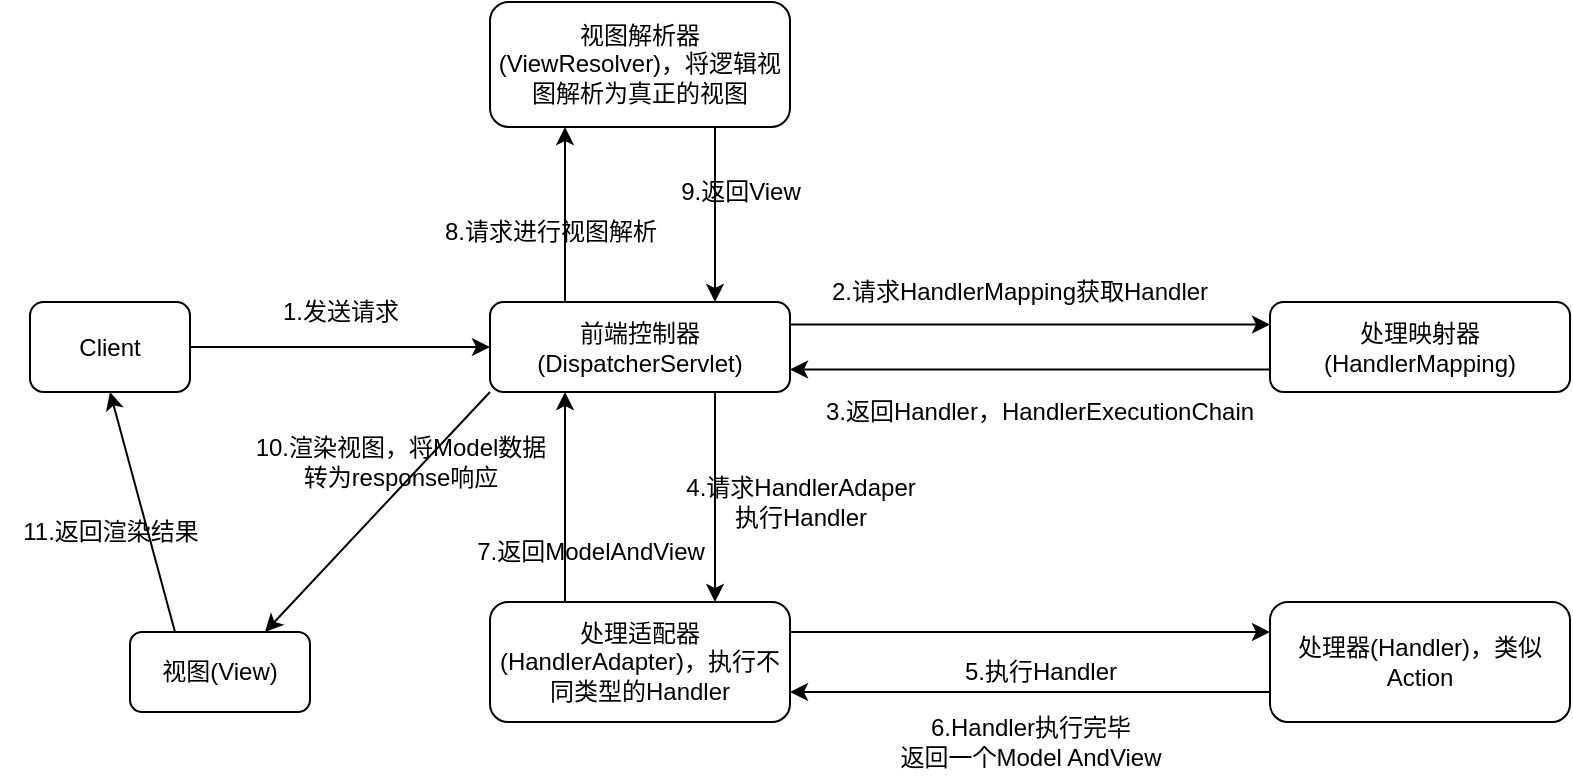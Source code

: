 <mxfile version="20.2.4" type="github">
  <diagram id="RmURm4v30i4nBOYCtqJS" name="第 1 页">
    <mxGraphModel dx="1875" dy="540" grid="1" gridSize="10" guides="1" tooltips="1" connect="1" arrows="1" fold="1" page="1" pageScale="1" pageWidth="827" pageHeight="1169" math="0" shadow="0">
      <root>
        <mxCell id="0" />
        <mxCell id="1" parent="0" />
        <mxCell id="JsweZ0hBpdjGZ_ju9Et5-11" style="edgeStyle=orthogonalEdgeStyle;rounded=0;orthogonalLoop=1;jettySize=auto;html=1;exitX=1;exitY=0.25;exitDx=0;exitDy=0;entryX=0;entryY=0.25;entryDx=0;entryDy=0;" edge="1" parent="1" source="JsweZ0hBpdjGZ_ju9Et5-3" target="JsweZ0hBpdjGZ_ju9Et5-4">
          <mxGeometry relative="1" as="geometry" />
        </mxCell>
        <mxCell id="JsweZ0hBpdjGZ_ju9Et5-38" style="edgeStyle=none;rounded=0;orthogonalLoop=1;jettySize=auto;html=1;exitX=0;exitY=1;exitDx=0;exitDy=0;entryX=0.75;entryY=0;entryDx=0;entryDy=0;" edge="1" parent="1" source="JsweZ0hBpdjGZ_ju9Et5-3" target="JsweZ0hBpdjGZ_ju9Et5-37">
          <mxGeometry relative="1" as="geometry" />
        </mxCell>
        <mxCell id="JsweZ0hBpdjGZ_ju9Et5-51" style="edgeStyle=none;rounded=0;orthogonalLoop=1;jettySize=auto;html=1;exitX=0.25;exitY=0;exitDx=0;exitDy=0;entryX=0.25;entryY=1;entryDx=0;entryDy=0;" edge="1" parent="1" source="JsweZ0hBpdjGZ_ju9Et5-3" target="JsweZ0hBpdjGZ_ju9Et5-31">
          <mxGeometry relative="1" as="geometry" />
        </mxCell>
        <mxCell id="JsweZ0hBpdjGZ_ju9Et5-57" style="edgeStyle=none;rounded=0;orthogonalLoop=1;jettySize=auto;html=1;exitX=0.75;exitY=1;exitDx=0;exitDy=0;entryX=0.75;entryY=0;entryDx=0;entryDy=0;" edge="1" parent="1" source="JsweZ0hBpdjGZ_ju9Et5-3" target="JsweZ0hBpdjGZ_ju9Et5-16">
          <mxGeometry relative="1" as="geometry" />
        </mxCell>
        <mxCell id="JsweZ0hBpdjGZ_ju9Et5-3" value="前端控制器(DispatcherServlet)" style="rounded=1;whiteSpace=wrap;html=1;" vertex="1" parent="1">
          <mxGeometry x="90" y="220" width="150" height="45" as="geometry" />
        </mxCell>
        <mxCell id="JsweZ0hBpdjGZ_ju9Et5-13" style="edgeStyle=orthogonalEdgeStyle;rounded=0;orthogonalLoop=1;jettySize=auto;html=1;exitX=0;exitY=0.75;exitDx=0;exitDy=0;entryX=1;entryY=0.75;entryDx=0;entryDy=0;" edge="1" parent="1" source="JsweZ0hBpdjGZ_ju9Et5-4" target="JsweZ0hBpdjGZ_ju9Et5-3">
          <mxGeometry relative="1" as="geometry" />
        </mxCell>
        <mxCell id="JsweZ0hBpdjGZ_ju9Et5-4" value="处理映射器(HandlerMapping)" style="rounded=1;whiteSpace=wrap;html=1;" vertex="1" parent="1">
          <mxGeometry x="480" y="220" width="150" height="45" as="geometry" />
        </mxCell>
        <mxCell id="JsweZ0hBpdjGZ_ju9Et5-12" value="2.请求HandlerMapping获取Handler" style="text;html=1;strokeColor=none;fillColor=none;align=center;verticalAlign=middle;whiteSpace=wrap;rounded=0;" vertex="1" parent="1">
          <mxGeometry x="250" y="200" width="210" height="30" as="geometry" />
        </mxCell>
        <mxCell id="JsweZ0hBpdjGZ_ju9Et5-15" value="3.返回Handler，HandlerExecutionChain" style="text;html=1;strokeColor=none;fillColor=none;align=center;verticalAlign=middle;whiteSpace=wrap;rounded=0;" vertex="1" parent="1">
          <mxGeometry x="250" y="260" width="230" height="30" as="geometry" />
        </mxCell>
        <mxCell id="JsweZ0hBpdjGZ_ju9Et5-26" style="rounded=0;orthogonalLoop=1;jettySize=auto;html=1;exitX=0.25;exitY=0;exitDx=0;exitDy=0;entryX=0.25;entryY=1;entryDx=0;entryDy=0;" edge="1" parent="1" source="JsweZ0hBpdjGZ_ju9Et5-16" target="JsweZ0hBpdjGZ_ju9Et5-3">
          <mxGeometry relative="1" as="geometry" />
        </mxCell>
        <mxCell id="JsweZ0hBpdjGZ_ju9Et5-54" style="edgeStyle=none;rounded=0;orthogonalLoop=1;jettySize=auto;html=1;exitX=1;exitY=0.25;exitDx=0;exitDy=0;entryX=0;entryY=0.25;entryDx=0;entryDy=0;" edge="1" parent="1" source="JsweZ0hBpdjGZ_ju9Et5-16" target="JsweZ0hBpdjGZ_ju9Et5-19">
          <mxGeometry relative="1" as="geometry" />
        </mxCell>
        <mxCell id="JsweZ0hBpdjGZ_ju9Et5-16" value="处理适配器(HandlerAdapter)，执行不同类型的Handler" style="rounded=1;whiteSpace=wrap;html=1;" vertex="1" parent="1">
          <mxGeometry x="90" y="370" width="150" height="60" as="geometry" />
        </mxCell>
        <mxCell id="JsweZ0hBpdjGZ_ju9Et5-55" style="edgeStyle=none;rounded=0;orthogonalLoop=1;jettySize=auto;html=1;exitX=0;exitY=0.75;exitDx=0;exitDy=0;entryX=1;entryY=0.75;entryDx=0;entryDy=0;" edge="1" parent="1" source="JsweZ0hBpdjGZ_ju9Et5-19" target="JsweZ0hBpdjGZ_ju9Et5-16">
          <mxGeometry relative="1" as="geometry" />
        </mxCell>
        <mxCell id="JsweZ0hBpdjGZ_ju9Et5-19" value="处理器(Handler)，类似Action" style="rounded=1;whiteSpace=wrap;html=1;" vertex="1" parent="1">
          <mxGeometry x="480" y="370" width="150" height="60" as="geometry" />
        </mxCell>
        <mxCell id="JsweZ0hBpdjGZ_ju9Et5-21" value="5.执行Handler" style="text;html=1;align=center;verticalAlign=middle;resizable=0;points=[];autosize=1;strokeColor=none;fillColor=none;" vertex="1" parent="1">
          <mxGeometry x="315" y="390" width="100" height="30" as="geometry" />
        </mxCell>
        <mxCell id="JsweZ0hBpdjGZ_ju9Et5-23" value="6.Handler执行完毕&lt;br&gt;返回一个Model AndView" style="text;html=1;align=center;verticalAlign=middle;resizable=0;points=[];autosize=1;strokeColor=none;fillColor=none;" vertex="1" parent="1">
          <mxGeometry x="285" y="420" width="150" height="40" as="geometry" />
        </mxCell>
        <mxCell id="JsweZ0hBpdjGZ_ju9Et5-24" value="4.请求HandlerAdaper&lt;br&gt;执行Handler" style="text;html=1;align=center;verticalAlign=middle;resizable=0;points=[];autosize=1;strokeColor=none;fillColor=none;" vertex="1" parent="1">
          <mxGeometry x="175" y="300" width="140" height="40" as="geometry" />
        </mxCell>
        <mxCell id="JsweZ0hBpdjGZ_ju9Et5-30" value="7.返回ModelAndView" style="text;html=1;align=center;verticalAlign=middle;resizable=0;points=[];autosize=1;strokeColor=none;fillColor=none;" vertex="1" parent="1">
          <mxGeometry x="70" y="330" width="140" height="30" as="geometry" />
        </mxCell>
        <mxCell id="JsweZ0hBpdjGZ_ju9Et5-52" style="edgeStyle=none;rounded=0;orthogonalLoop=1;jettySize=auto;html=1;exitX=0.75;exitY=1;exitDx=0;exitDy=0;entryX=0.75;entryY=0;entryDx=0;entryDy=0;" edge="1" parent="1" source="JsweZ0hBpdjGZ_ju9Et5-31" target="JsweZ0hBpdjGZ_ju9Et5-3">
          <mxGeometry relative="1" as="geometry" />
        </mxCell>
        <mxCell id="JsweZ0hBpdjGZ_ju9Et5-31" value="视图解析器(ViewResolver)，将逻辑视图解析为真正的视图" style="rounded=1;whiteSpace=wrap;html=1;" vertex="1" parent="1">
          <mxGeometry x="90" y="70" width="150" height="62.5" as="geometry" />
        </mxCell>
        <mxCell id="JsweZ0hBpdjGZ_ju9Et5-33" value="8.请求进行视图解析" style="text;html=1;align=center;verticalAlign=middle;resizable=0;points=[];autosize=1;strokeColor=none;fillColor=none;" vertex="1" parent="1">
          <mxGeometry x="55" y="170" width="130" height="30" as="geometry" />
        </mxCell>
        <mxCell id="JsweZ0hBpdjGZ_ju9Et5-36" value="9.返回View" style="text;html=1;align=center;verticalAlign=middle;resizable=0;points=[];autosize=1;strokeColor=none;fillColor=none;" vertex="1" parent="1">
          <mxGeometry x="175" y="150" width="80" height="30" as="geometry" />
        </mxCell>
        <mxCell id="JsweZ0hBpdjGZ_ju9Et5-59" style="rounded=0;orthogonalLoop=1;jettySize=auto;html=1;exitX=0.25;exitY=0;exitDx=0;exitDy=0;entryX=0.5;entryY=1;entryDx=0;entryDy=0;" edge="1" parent="1" source="JsweZ0hBpdjGZ_ju9Et5-37" target="JsweZ0hBpdjGZ_ju9Et5-47">
          <mxGeometry relative="1" as="geometry" />
        </mxCell>
        <mxCell id="JsweZ0hBpdjGZ_ju9Et5-37" value="视图(View)" style="rounded=1;whiteSpace=wrap;html=1;" vertex="1" parent="1">
          <mxGeometry x="-90" y="385" width="90" height="40" as="geometry" />
        </mxCell>
        <mxCell id="JsweZ0hBpdjGZ_ju9Et5-39" value="10.渲染视图，将Model数据&lt;br&gt;转为response响应" style="text;html=1;align=center;verticalAlign=middle;resizable=0;points=[];autosize=1;strokeColor=none;fillColor=none;" vertex="1" parent="1">
          <mxGeometry x="-40" y="280" width="170" height="40" as="geometry" />
        </mxCell>
        <mxCell id="JsweZ0hBpdjGZ_ju9Et5-44" style="edgeStyle=none;rounded=0;orthogonalLoop=1;jettySize=auto;html=1;exitX=1;exitY=0.5;exitDx=0;exitDy=0;entryX=0;entryY=0.5;entryDx=0;entryDy=0;" edge="1" parent="1" source="JsweZ0hBpdjGZ_ju9Et5-47" target="JsweZ0hBpdjGZ_ju9Et5-3">
          <mxGeometry relative="1" as="geometry">
            <mxPoint x="-60" y="232.5" as="sourcePoint" />
          </mxGeometry>
        </mxCell>
        <mxCell id="JsweZ0hBpdjGZ_ju9Et5-47" value="Client" style="rounded=1;whiteSpace=wrap;html=1;" vertex="1" parent="1">
          <mxGeometry x="-140" y="220" width="80" height="45" as="geometry" />
        </mxCell>
        <mxCell id="JsweZ0hBpdjGZ_ju9Et5-49" value="1.发送请求" style="text;html=1;align=center;verticalAlign=middle;resizable=0;points=[];autosize=1;strokeColor=none;fillColor=none;" vertex="1" parent="1">
          <mxGeometry x="-25" y="210" width="80" height="30" as="geometry" />
        </mxCell>
        <mxCell id="JsweZ0hBpdjGZ_ju9Et5-60" value="11.返回渲染结果" style="text;html=1;align=center;verticalAlign=middle;resizable=0;points=[];autosize=1;strokeColor=none;fillColor=none;" vertex="1" parent="1">
          <mxGeometry x="-155" y="320" width="110" height="30" as="geometry" />
        </mxCell>
      </root>
    </mxGraphModel>
  </diagram>
</mxfile>
